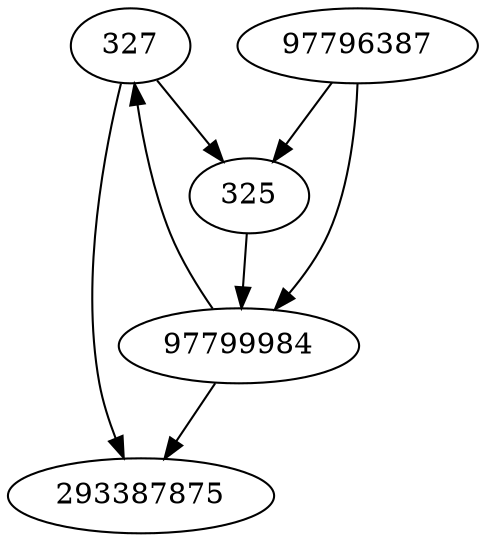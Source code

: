 strict digraph  {
293387875;
97796387;
325;
327;
97799984;
97796387 -> 97799984;
97796387 -> 325;
325 -> 97799984;
327 -> 325;
327 -> 293387875;
97799984 -> 293387875;
97799984 -> 327;
}

